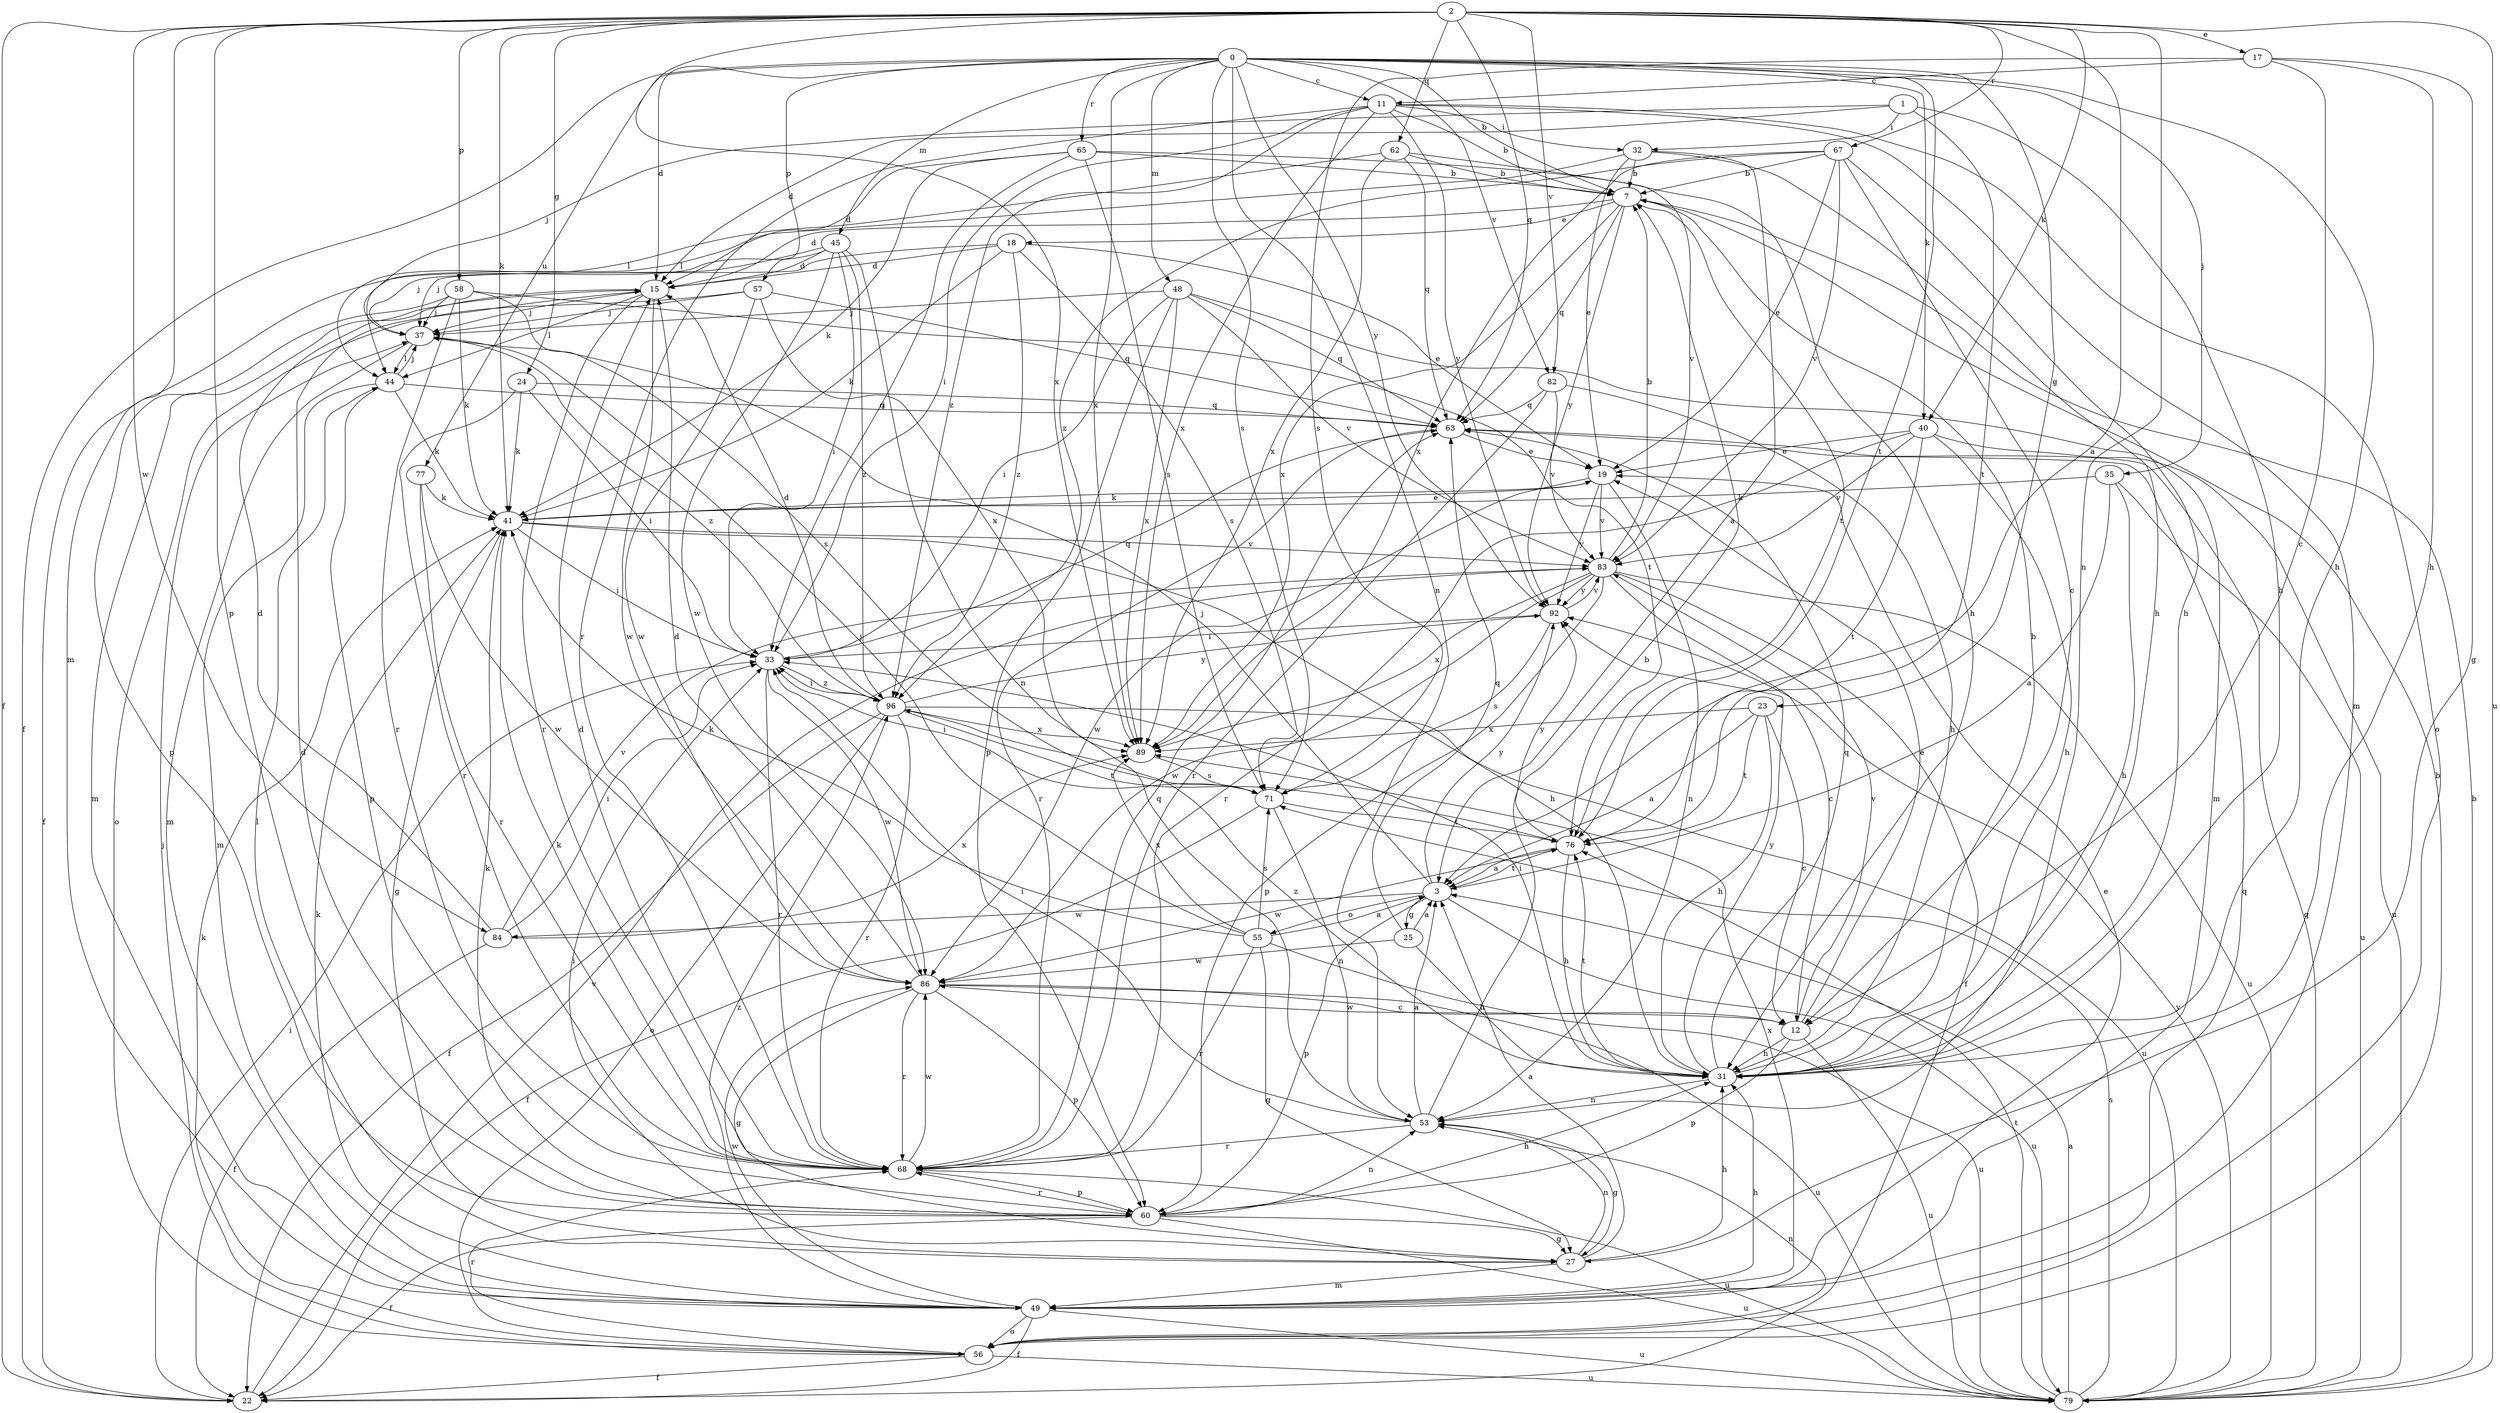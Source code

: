 strict digraph  {
0;
1;
2;
3;
7;
11;
12;
15;
17;
18;
19;
22;
23;
24;
25;
27;
31;
32;
33;
35;
37;
40;
41;
44;
45;
48;
49;
53;
55;
56;
57;
58;
60;
62;
63;
65;
67;
68;
71;
76;
77;
79;
82;
83;
84;
86;
89;
92;
96;
0 -> 7  [label=b];
0 -> 11  [label=c];
0 -> 15  [label=d];
0 -> 22  [label=f];
0 -> 23  [label=g];
0 -> 31  [label=h];
0 -> 35  [label=j];
0 -> 40  [label=k];
0 -> 45  [label=m];
0 -> 48  [label=m];
0 -> 53  [label=n];
0 -> 57  [label=p];
0 -> 65  [label=r];
0 -> 71  [label=s];
0 -> 76  [label=t];
0 -> 77  [label=u];
0 -> 82  [label=v];
0 -> 89  [label=x];
0 -> 92  [label=y];
1 -> 15  [label=d];
1 -> 31  [label=h];
1 -> 32  [label=i];
1 -> 37  [label=j];
1 -> 76  [label=t];
2 -> 3  [label=a];
2 -> 17  [label=e];
2 -> 22  [label=f];
2 -> 24  [label=g];
2 -> 40  [label=k];
2 -> 41  [label=k];
2 -> 49  [label=m];
2 -> 53  [label=n];
2 -> 58  [label=p];
2 -> 60  [label=p];
2 -> 62  [label=q];
2 -> 63  [label=q];
2 -> 67  [label=r];
2 -> 79  [label=u];
2 -> 82  [label=v];
2 -> 84  [label=w];
2 -> 89  [label=x];
3 -> 25  [label=g];
3 -> 37  [label=j];
3 -> 55  [label=o];
3 -> 60  [label=p];
3 -> 76  [label=t];
3 -> 79  [label=u];
3 -> 84  [label=w];
3 -> 92  [label=y];
7 -> 15  [label=d];
7 -> 18  [label=e];
7 -> 63  [label=q];
7 -> 76  [label=t];
7 -> 89  [label=x];
7 -> 92  [label=y];
11 -> 7  [label=b];
11 -> 32  [label=i];
11 -> 33  [label=i];
11 -> 49  [label=m];
11 -> 56  [label=o];
11 -> 68  [label=r];
11 -> 89  [label=x];
11 -> 92  [label=y];
11 -> 96  [label=z];
12 -> 19  [label=e];
12 -> 31  [label=h];
12 -> 60  [label=p];
12 -> 79  [label=u];
12 -> 83  [label=v];
12 -> 86  [label=w];
15 -> 37  [label=j];
15 -> 44  [label=l];
15 -> 49  [label=m];
15 -> 68  [label=r];
15 -> 86  [label=w];
17 -> 11  [label=c];
17 -> 12  [label=c];
17 -> 27  [label=g];
17 -> 31  [label=h];
17 -> 71  [label=s];
18 -> 15  [label=d];
18 -> 19  [label=e];
18 -> 37  [label=j];
18 -> 41  [label=k];
18 -> 71  [label=s];
18 -> 96  [label=z];
19 -> 41  [label=k];
19 -> 53  [label=n];
19 -> 83  [label=v];
19 -> 86  [label=w];
19 -> 92  [label=y];
22 -> 33  [label=i];
22 -> 83  [label=v];
23 -> 3  [label=a];
23 -> 12  [label=c];
23 -> 31  [label=h];
23 -> 76  [label=t];
23 -> 89  [label=x];
24 -> 33  [label=i];
24 -> 41  [label=k];
24 -> 63  [label=q];
24 -> 68  [label=r];
25 -> 3  [label=a];
25 -> 31  [label=h];
25 -> 63  [label=q];
25 -> 86  [label=w];
27 -> 3  [label=a];
27 -> 31  [label=h];
27 -> 33  [label=i];
27 -> 44  [label=l];
27 -> 49  [label=m];
27 -> 53  [label=n];
31 -> 7  [label=b];
31 -> 33  [label=i];
31 -> 53  [label=n];
31 -> 63  [label=q];
31 -> 76  [label=t];
31 -> 92  [label=y];
31 -> 96  [label=z];
32 -> 3  [label=a];
32 -> 7  [label=b];
32 -> 19  [label=e];
32 -> 31  [label=h];
32 -> 44  [label=l];
33 -> 63  [label=q];
33 -> 68  [label=r];
33 -> 86  [label=w];
33 -> 96  [label=z];
35 -> 3  [label=a];
35 -> 31  [label=h];
35 -> 41  [label=k];
35 -> 79  [label=u];
37 -> 44  [label=l];
37 -> 49  [label=m];
37 -> 96  [label=z];
40 -> 19  [label=e];
40 -> 31  [label=h];
40 -> 68  [label=r];
40 -> 76  [label=t];
40 -> 79  [label=u];
40 -> 83  [label=v];
41 -> 19  [label=e];
41 -> 27  [label=g];
41 -> 31  [label=h];
41 -> 33  [label=i];
41 -> 83  [label=v];
44 -> 37  [label=j];
44 -> 41  [label=k];
44 -> 49  [label=m];
44 -> 60  [label=p];
44 -> 63  [label=q];
45 -> 15  [label=d];
45 -> 22  [label=f];
45 -> 33  [label=i];
45 -> 37  [label=j];
45 -> 53  [label=n];
45 -> 86  [label=w];
45 -> 96  [label=z];
48 -> 33  [label=i];
48 -> 37  [label=j];
48 -> 49  [label=m];
48 -> 60  [label=p];
48 -> 63  [label=q];
48 -> 83  [label=v];
48 -> 89  [label=x];
49 -> 19  [label=e];
49 -> 22  [label=f];
49 -> 31  [label=h];
49 -> 41  [label=k];
49 -> 56  [label=o];
49 -> 79  [label=u];
49 -> 86  [label=w];
49 -> 89  [label=x];
49 -> 96  [label=z];
53 -> 3  [label=a];
53 -> 7  [label=b];
53 -> 27  [label=g];
53 -> 33  [label=i];
53 -> 68  [label=r];
55 -> 3  [label=a];
55 -> 27  [label=g];
55 -> 37  [label=j];
55 -> 41  [label=k];
55 -> 68  [label=r];
55 -> 71  [label=s];
55 -> 79  [label=u];
55 -> 89  [label=x];
56 -> 7  [label=b];
56 -> 22  [label=f];
56 -> 37  [label=j];
56 -> 41  [label=k];
56 -> 53  [label=n];
56 -> 63  [label=q];
56 -> 68  [label=r];
56 -> 79  [label=u];
57 -> 37  [label=j];
57 -> 56  [label=o];
57 -> 63  [label=q];
57 -> 86  [label=w];
57 -> 89  [label=x];
58 -> 37  [label=j];
58 -> 41  [label=k];
58 -> 60  [label=p];
58 -> 68  [label=r];
58 -> 71  [label=s];
58 -> 76  [label=t];
60 -> 15  [label=d];
60 -> 22  [label=f];
60 -> 27  [label=g];
60 -> 31  [label=h];
60 -> 41  [label=k];
60 -> 53  [label=n];
60 -> 68  [label=r];
60 -> 79  [label=u];
62 -> 7  [label=b];
62 -> 44  [label=l];
62 -> 63  [label=q];
62 -> 83  [label=v];
62 -> 89  [label=x];
63 -> 19  [label=e];
63 -> 68  [label=r];
65 -> 7  [label=b];
65 -> 15  [label=d];
65 -> 31  [label=h];
65 -> 33  [label=i];
65 -> 41  [label=k];
65 -> 71  [label=s];
67 -> 7  [label=b];
67 -> 12  [label=c];
67 -> 19  [label=e];
67 -> 31  [label=h];
67 -> 83  [label=v];
67 -> 89  [label=x];
67 -> 96  [label=z];
68 -> 15  [label=d];
68 -> 41  [label=k];
68 -> 60  [label=p];
68 -> 63  [label=q];
68 -> 79  [label=u];
68 -> 86  [label=w];
71 -> 22  [label=f];
71 -> 33  [label=i];
71 -> 53  [label=n];
71 -> 76  [label=t];
76 -> 3  [label=a];
76 -> 31  [label=h];
76 -> 86  [label=w];
76 -> 92  [label=y];
77 -> 41  [label=k];
77 -> 68  [label=r];
77 -> 86  [label=w];
79 -> 3  [label=a];
79 -> 7  [label=b];
79 -> 63  [label=q];
79 -> 71  [label=s];
79 -> 76  [label=t];
79 -> 92  [label=y];
82 -> 31  [label=h];
82 -> 63  [label=q];
82 -> 68  [label=r];
82 -> 83  [label=v];
83 -> 7  [label=b];
83 -> 12  [label=c];
83 -> 22  [label=f];
83 -> 60  [label=p];
83 -> 79  [label=u];
83 -> 86  [label=w];
83 -> 89  [label=x];
83 -> 92  [label=y];
84 -> 15  [label=d];
84 -> 22  [label=f];
84 -> 33  [label=i];
84 -> 83  [label=v];
84 -> 89  [label=x];
86 -> 12  [label=c];
86 -> 15  [label=d];
86 -> 27  [label=g];
86 -> 60  [label=p];
86 -> 68  [label=r];
86 -> 79  [label=u];
89 -> 71  [label=s];
92 -> 33  [label=i];
92 -> 71  [label=s];
92 -> 83  [label=v];
96 -> 15  [label=d];
96 -> 22  [label=f];
96 -> 33  [label=i];
96 -> 56  [label=o];
96 -> 68  [label=r];
96 -> 76  [label=t];
96 -> 79  [label=u];
96 -> 89  [label=x];
96 -> 92  [label=y];
}
